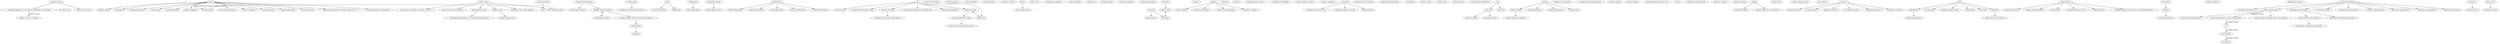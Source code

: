 digraph G {
  { rank="same" "nonsingular algebraic curve of genus one defined over rationals" "Frey curve" }
//  { rank="same" "elliptic curve over rationals" "modular form" }

  // "algebraic variety" -> "algebraic group"
  // "algebraic variety" -> "projective algebraic variety"

  "group" -> "algebraic group"
  "group" -> "pro-p-group"
  "group" -> "decomposition group"
  "group" -> "inertia group"
  "group" -> "p-divisible group"
  "group" -> "derived subgroup"
  "group" -> "Selmer group" [label="constructed from an isogeny of abelian varieties"]
  "group" -> "local cohomology group"
  "group" -> "Sylow 2-subgroup"
  "group" -> "m-divisible group"
  "group" -> "m(q)-divisible group"
  "group" -> "Lubin-Tate group"
  "group" -> "group of projective limits of elliptic units in L(ν)"
  "group" -> "cohomology groups of Bloch-Kato"

  // "algebraic group" -> "linear algebraic group"
  // "linear algebraic group" -> "reductive group"
  // "reductive group" -> "general linear group"
  // "reductive group" -> "special orthogonal group"
  // "reductive group" -> "symplectic group"

  // "projective algebraic variety" -> "abelian variety"
  // "algebraic group" -> "abelian variety"

  // "abelian variety" -> "semistable abelian variety"
  // "abelian variety" -> "abelian variety of dimension 1"
  // "abelian variety of dimension 1" -> "elliptic curve"

  // "abelian variety of dimension 1" -> "semistable abelian variety of dimension 1"
  // "semistable abelian variety" -> "semistable abelian variety of dimension 1"
  // "semistable abelian variety of dimension 1" -> "semistable elliptic curve"

  // "semistable elliptic curve" -> "Frey curve"
  "algebraic curve" -> "nonsingular algebraic curve of genus one defined over rationals"
  "nonsingular algebraic curve of genus one defined over rationals" -> "Frey curve"
  "nonsingular algebraic curve of genus one defined over rationals" -> "elliptic curve over rationals" [label="projective curve"]
  // "elliptic curve" -> "elliptic curve over local field"
  // "elliptic curve" -> "elliptic curve over global field"
  // "elliptic curve" -> "semistable elliptic curve" [label="with bad reduction"]
  // "elliptic curve over rationals" -> "modular form" [label="modular parametrization of level N"]
  // "elliptic curve over local field"
  // "elliptic curve over global field"
  // "elliptic curve over rationals" -> "Galois representation on the p-division points"

  "algebraic curve" -> "modular curve over Q"

  "complex valued function" -> "meromorphic function"
  "complex valued function" -> "complex analytic function"

  "rational map" -> "modular parametrization of level N"

  "holomorphic function" -> "complex analytic function"

  "complex analytic function" -> "holomorphic function"
  "complex analytic function" -> "complex analytic function on the upper half-plane"
  "complex analytic function on the upper half-plane" -> "modular form"

  // "meromorphic function" -> "elliptic function"
  // "meromorphic function" -> "modular function"

  // "automorphic form" -> "modular form"

  // "modular form" -> "Eisenstein series"
  // "modular form" -> "cusp form"

  // "modular function" -> "j-invariant"

  // "elliptic function" -> "Jacobi's elliptic function"
  // "elliptic function" -> "Weierstrass' elliptic function"
  // "elliptic function" -> "Abel's elliptic function"

  // "elliptic integral" -> "elliptic function" [label="inverse"]
  // "ellipse arc length" -> "elliptic integral"

  // "module" -> "Galois module"
  // "module" -> "R-module" -> "G-module"
  // "module" -> "G-module" -> "Galois module"
  // "module" -> "cohomology module"
  // "module" -> "finite module"
  // "module" -> "Gal(K1(ζp)/Q)-module"
  // "module" -> "T-module"
  // "module" -> "Tate-module" -> "m-adic Tate module"
  // "module" -> "finitely generated free Z-module"

  // "manifold" -> "smooth manifold"
  // "manifold" -> "complex manifold"
  "smooth manifold" -> "point"
  { rank="same" "point" "cotangent space" "Selmer group"}
  "point" -> "cotangent space"
  "Selmer group" -> "cotangent space" [dir="none"]
  
  // "ideal" -> "principal ideal"
  "ideal" -> "characteristic ideal"
  "ideal" -> "Fitting ideal"

  "cohomology" -> "Galois cohomology"

  // "group scheme" -> "finite flat group scheme over Zp"
  // "group scheme" -> "connected group scheme"
  // "group scheme" -> "maximal multiplicative-type subgroup scheme"
  // "group scheme" -> "Neron model"

  "composition series" -> "Jordan-Hölder series"

  "deformation" -> "Selmer deformation"
  "deformation" -> "ordinary deformation"
  "deformation" -> "strict deformation"
  "deformation" -> "flat (at p) deformation"
  "deformation" -> "universal deformation"

  "ring" -> "universal ring"
  // "ring" -> "ring of integers"
  "ring" -> "complete local Noetherian ring"
  "ring" -> "Artinian local ring" -> "Artinian local ring with residue field k"
  // "ring" -> "complete semi-local ring"
  // "ring" -> "Gorenstein ring"
  "ring" -> "2-dimensional Noetherian local Hecke ring"
  "ring" -> "ring of endomorphisms"
  // "Hecke operator"
  "ring" -> "deformation ring" -> "universal deformation ring" -> "universal local flat deformation ring"
  "ring" -> "Hecke ring"
  "deformation ring" -> "Hecke ring" [dir="both"]

  "p-power root of unity"

  "vector space" -> "representation space"
  "vector space" -> "tangent space"
  "tangent space" -> "Zariski tangent space"
  "vector space" ->  "irreducible Galois stable subspace"
  "vector space" ->  "vector space of weight 2 cusp forms on Γ1(N)"
  "vector space" -> "cotangent space"
  "vector space" -> "space of cusp forms of weight 2"

  // "Galois action"

  "natural projection"
  "natural injection"
  "natural inclusion"

  "continuous cochain"

  "representation space" -> "finite-dimensional continuous p-adic representation space"

  "lattice" -> "Galois stable lattice"

  "Cartier twist"

  "orthogonal complement"

  "Tate local duality"

  "uniformizer"

  "localization map"

  "Gorenstein property"

  "q-expansion principle"

  "invariant" -> "η-invariant"
  "invariant" -> "p/p2-invariant"

  "Jacobian"

  "algebra" ->   "local O-algebra"
  "algebra" -> "Gorenstein Zp-algebra"
  "algebra" -> "finite flat local Zp-algebra"
  "algebra" -> "Gorenstein O-algebra"

  "Frobenius"

  "filtration"

  "Pontrjagin duals of rank 1"

  "involution of X1(N)/Q(ζ)"

  "Eichler-Shimura relation"

  "complex conjugation"

  "reduction" -> "multiplicative reduction at p"
  "reduction" -> "semistable reduction over Qp"
  "reduction" -> "good reduction"

  "primitive pth root of unity"

  "logarithm of formal group"

  "P-component"

  "inverse system"

  "division point"

  "Teichmüller lift"

  "standard Neron differential"

  "unit" -> "local unit"
  "unit" -> "p-adic unit"
  "local unit" -> "special local unit"
  "local unit" -> "principal local unit"

  "pairing" -> "perfect pairing" -> "perfect pairing of T-modules"
  "pairing" -> "cup product pairing"
  "pairing" -> "Hecke-module pairing"
  "pairing" -> "Weil pairing"

  "Petersson inner product"

  "standard Hecke correspondence"

  "Poincaré duality"

  "p-power isogeny"

  "Neron differential of E/OF +,(p)"

  "L-series"

  "Cebotarev density theorem"
  "Nakayama’s lemma"
  "epsilon conjecture"

  "lifting" -> "Teichmüller lifting"
  "lifting" -> "modular lifting ρf,λ of ρ0 of type D"

  "Euler factor"

  "Galois conjugacy class"

  "L-function" -> "special values"

  "special values" -> "η-invariant" [dir="both"]

  "class number"

  "character" -> "grossencharacter"
  "character" -> "p-adic character"
  "character" -> "quadratic character"
  "character" -> "k×-valued character"
  "character" -> "Teichmüller character"
  "character" -> "cyclotomic character"

  "field" -> "splitting field"
  "field" -> "ray class field"
  "field" -> "imaginary quadratic field"
  "field" -> "residue field"
  "field" -> "local field"
  "field" -> "finite field" -> "finite field of characteristic p"
  "splitting field" -> "abelian splitting field"

  "field extension" -> "quadratic extension"
  "field extension" -> "totally ramified extension"
  "field extension" -> "Zp-extension"
  "field extension" -> "unramified extension of Of,λ"
  "field extension" -> "finite extension"
  "field extension" -> "maximal abelian p-extension of L(ν) unramified outside p"

  "modular form" -> "eigenform"
  "cusp form" -> "newform" -> "normalized newform"

  "Mellin transform"

  "Deligne-Serre lemma"

  "group representation" -> "crystalline representation"
  "group representation" -> "Galois representation"
  "irreducible representation" -> "odd irreducible representation" -> "odd modular irreducible representation"
  "group representation" -> "λ-adic representation"
  "group representation" -> "2-dimensional representation"
  "group representation" -> "universal representation"
  "group representation" -> "projective representation"
  "group representation" -> "irreducible representation"
  "irreducible representation" -> "absolutely irreducible representation"
  "group representation" -> "continuous representation"
  "group representation" -> "residual representation"
  "Galois representation" -> "p-adic Galois representation"
  "Galois representation" -> "Galois representation on the p-division points" -> "ρ3" -> "ρ3 irreducible" -> "ρ3 modular" [label="Langlands-Tunnell"]
  "Galois representation" -> "continuous odd semisimple Galois representation"

  "conductor" -> "conductor of ρ0"

  "plane curve" -> "Weierstrass model"
}